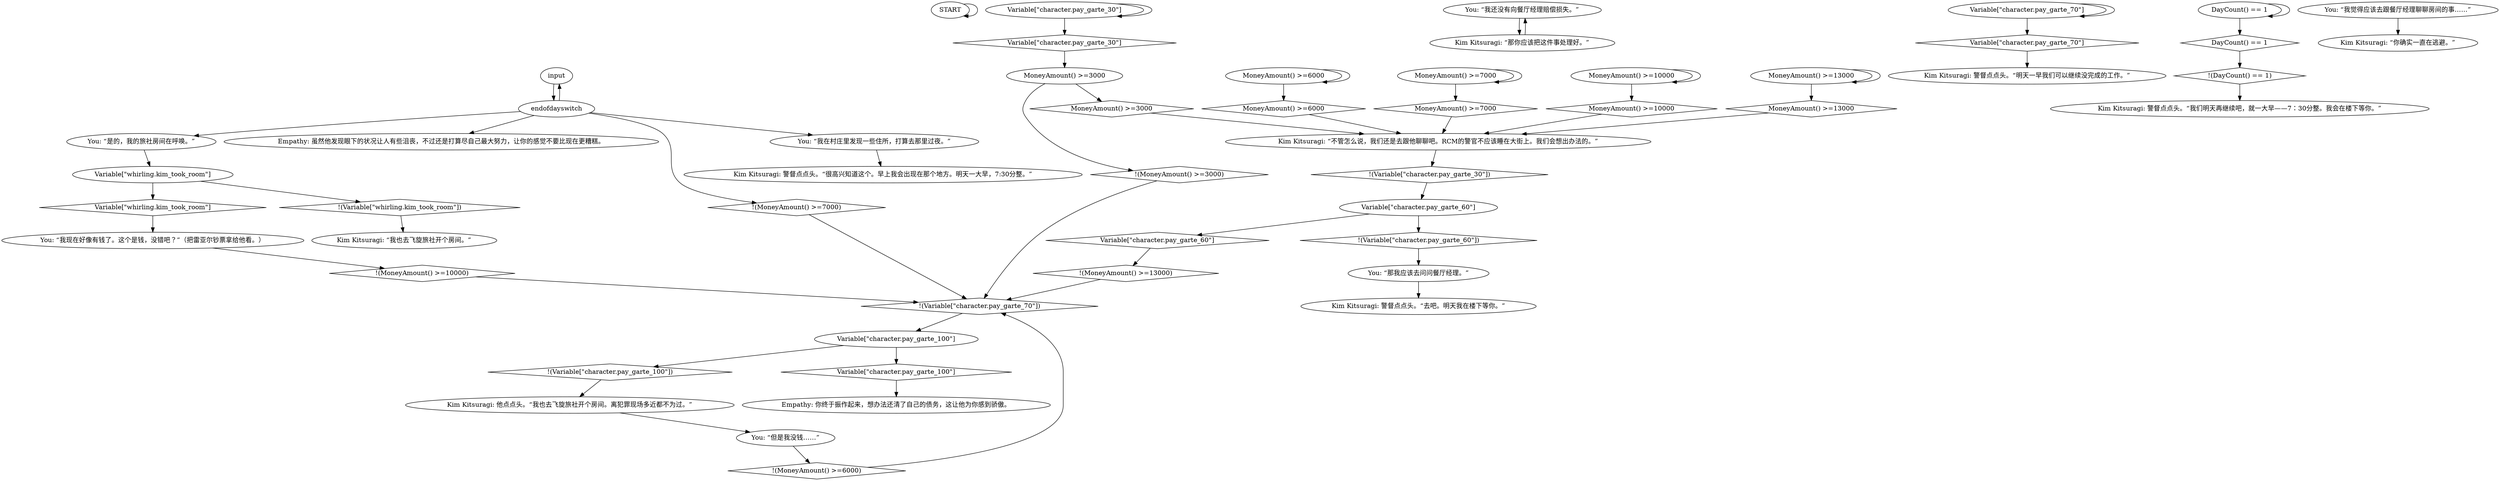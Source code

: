 # KIM SWITCH / END OF DAY
# Kim wants to call it a day.
# ==================================================
digraph G {
	  0 [label="START"];
	  1 [label="input"];
	  2 [label="You: “我还没有向餐厅经理赔偿损失。”"];
	  3 [label="Variable[\"character.pay_garte_30\"]"];
	  4 [label="Variable[\"character.pay_garte_30\"]", shape=diamond];
	  5 [label="!(Variable[\"character.pay_garte_30\"])", shape=diamond];
	  6 [label="Empathy: 虽然他发现眼下的状况让人有些沮丧，不过还是打算尽自己最大努力，让你的感觉不要比现在更糟糕。"];
	  7 [label="You: “那我应该去问问餐厅经理。”"];
	  8 [label="Variable[\"character.pay_garte_70\"]"];
	  9 [label="Variable[\"character.pay_garte_70\"]", shape=diamond];
	  10 [label="!(Variable[\"character.pay_garte_70\"])", shape=diamond];
	  11 [label="You: “但是我没钱……”"];
	  12 [label="Empathy: 你终于振作起来，想办法还清了自己的债务，这让他为你感到骄傲。"];
	  13 [label="MoneyAmount() >=10000"];
	  14 [label="MoneyAmount() >=10000", shape=diamond];
	  15 [label="!(MoneyAmount() >=10000)", shape=diamond];
	  16 [label="Kim Kitsuragi: 他点点头。“我也去飞旋旅社开个房间。离犯罪现场多近都不为过。”"];
	  17 [label="MoneyAmount() >=13000"];
	  18 [label="MoneyAmount() >=13000", shape=diamond];
	  19 [label="!(MoneyAmount() >=13000)", shape=diamond];
	  20 [label="MoneyAmount() >=6000"];
	  21 [label="MoneyAmount() >=6000", shape=diamond];
	  22 [label="!(MoneyAmount() >=6000)", shape=diamond];
	  23 [label="Kim Kitsuragi: “不管怎么说，我们还是去跟他聊聊吧。RCM的警官不应该睡在大街上。我们会想出办法的。”"];
	  24 [label="You: “我现在好像有钱了。这个是钱，没错吧？”（把雷亚尔钞票拿给他看。）"];
	  25 [label="DayCount() == 1"];
	  26 [label="DayCount() == 1", shape=diamond];
	  27 [label="!(DayCount() == 1)", shape=diamond];
	  28 [label="Kim Kitsuragi: 警督点点头。“明天一早我们可以继续没完成的工作。”"];
	  29 [label="MoneyAmount() >=7000"];
	  30 [label="MoneyAmount() >=7000", shape=diamond];
	  31 [label="!(MoneyAmount() >=7000)", shape=diamond];
	  32 [label="You: “我觉得应该去跟餐厅经理聊聊房间的事……”"];
	  33 [label="Kim Kitsuragi: 警督点点头。“很高兴知道这个。早上我会出现在那个地方。明天一大早，7:30分整。”"];
	  34 [label="Variable[\"character.pay_garte_100\"]"];
	  35 [label="Variable[\"character.pay_garte_100\"]", shape=diamond];
	  36 [label="!(Variable[\"character.pay_garte_100\"])", shape=diamond];
	  37 [label="Kim Kitsuragi: 警督点点头。“我们明天再继续吧，就一大早——7：30分整。我会在楼下等你。”"];
	  38 [label="Kim Kitsuragi: “你确实一直在逃避。”"];
	  39 [label="Kim Kitsuragi: 警督点点头。“去吧。明天我在楼下等你。”"];
	  40 [label="You: “是的，我的旅社房间在呼唤。”"];
	  41 [label="Variable[\"whirling.kim_took_room\"]"];
	  42 [label="Variable[\"whirling.kim_took_room\"]", shape=diamond];
	  43 [label="!(Variable[\"whirling.kim_took_room\"])", shape=diamond];
	  44 [label="MoneyAmount() >=3000"];
	  45 [label="MoneyAmount() >=3000", shape=diamond];
	  46 [label="!(MoneyAmount() >=3000)", shape=diamond];
	  47 [label="endofdayswitch"];
	  48 [label="Variable[\"character.pay_garte_60\"]"];
	  49 [label="Variable[\"character.pay_garte_60\"]", shape=diamond];
	  50 [label="!(Variable[\"character.pay_garte_60\"])", shape=diamond];
	  51 [label="Kim Kitsuragi: “我也去飞旋旅社开个房间。”"];
	  52 [label="You: “我在村庄里发现一些住所，打算去那里过夜。”"];
	  53 [label="Kim Kitsuragi: “那你应该把这件事处理好。”"];
	  0 -> 0
	  1 -> 47
	  2 -> 53
	  3 -> 3
	  3 -> 4
	  4 -> 44
	  5 -> 48
	  7 -> 39
	  8 -> 8
	  8 -> 9
	  9 -> 28
	  10 -> 34
	  11 -> 22
	  13 -> 13
	  13 -> 14
	  14 -> 23
	  15 -> 10
	  16 -> 11
	  17 -> 17
	  17 -> 18
	  18 -> 23
	  19 -> 10
	  20 -> 20
	  20 -> 21
	  21 -> 23
	  22 -> 10
	  23 -> 5
	  24 -> 15
	  25 -> 25
	  25 -> 26
	  26 -> 27
	  27 -> 37
	  29 -> 29
	  29 -> 30
	  30 -> 23
	  31 -> 10
	  32 -> 38
	  34 -> 35
	  34 -> 36
	  35 -> 12
	  36 -> 16
	  40 -> 41
	  41 -> 42
	  41 -> 43
	  42 -> 24
	  43 -> 51
	  44 -> 45
	  44 -> 46
	  45 -> 23
	  46 -> 10
	  47 -> 1
	  47 -> 6
	  47 -> 40
	  47 -> 52
	  47 -> 31
	  48 -> 49
	  48 -> 50
	  49 -> 19
	  50 -> 7
	  52 -> 33
	  53 -> 2
}

